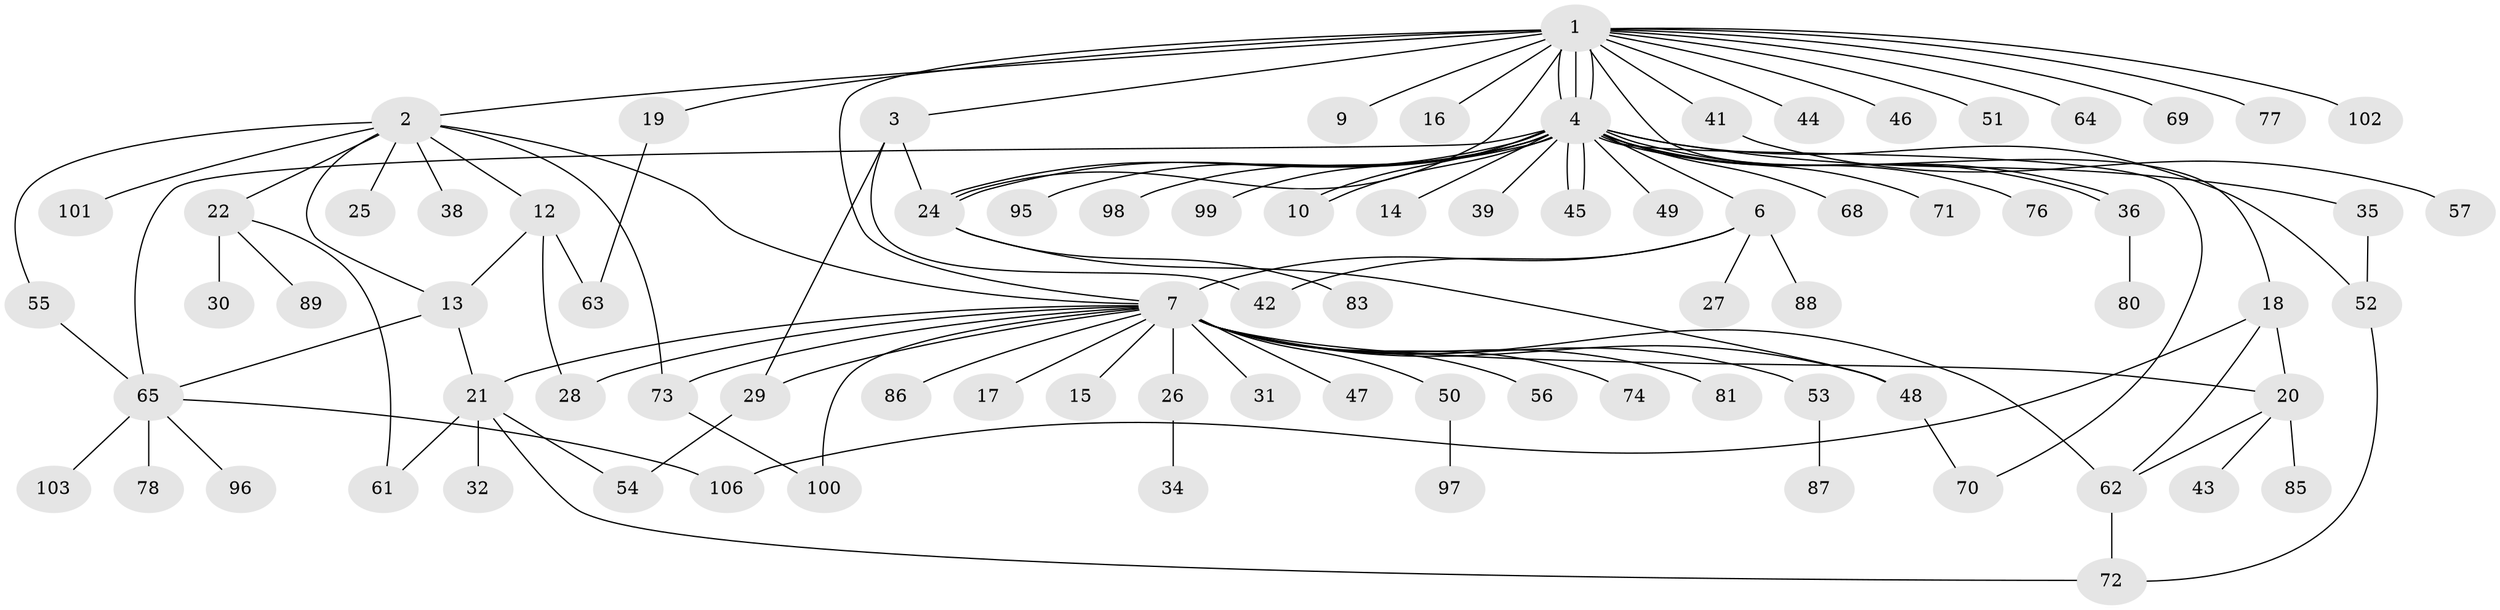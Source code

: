 // original degree distribution, {19: 0.009259259259259259, 7: 0.018518518518518517, 4: 0.08333333333333333, 28: 0.009259259259259259, 5: 0.046296296296296294, 3: 0.08333333333333333, 20: 0.009259259259259259, 2: 0.19444444444444445, 1: 0.5277777777777778, 6: 0.018518518518518517}
// Generated by graph-tools (version 1.1) at 2025/11/02/27/25 16:11:12]
// undirected, 83 vertices, 113 edges
graph export_dot {
graph [start="1"]
  node [color=gray90,style=filled];
  1 [super="+8"];
  2 [super="+5"];
  3;
  4 [super="+66"];
  6 [super="+11"];
  7 [super="+23"];
  9;
  10;
  12 [super="+37"];
  13 [super="+104"];
  14;
  15;
  16;
  17;
  18 [super="+59"];
  19;
  20 [super="+40"];
  21 [super="+105"];
  22 [super="+33"];
  24 [super="+58"];
  25;
  26;
  27;
  28;
  29 [super="+84"];
  30;
  31;
  32;
  34;
  35 [super="+75"];
  36;
  38;
  39;
  41;
  42 [super="+108"];
  43;
  44;
  45 [super="+92"];
  46;
  47;
  48 [super="+91"];
  49;
  50 [super="+60"];
  51;
  52 [super="+107"];
  53;
  54;
  55;
  56;
  57;
  61;
  62 [super="+79"];
  63 [super="+67"];
  64;
  65 [super="+93"];
  68;
  69;
  70 [super="+94"];
  71;
  72;
  73 [super="+90"];
  74 [super="+82"];
  76;
  77;
  78;
  80;
  81;
  83;
  85;
  86;
  87;
  88;
  89;
  95;
  96;
  97;
  98;
  99;
  100;
  101;
  102;
  103;
  106;
  1 -- 2;
  1 -- 3;
  1 -- 4;
  1 -- 4;
  1 -- 4;
  1 -- 7;
  1 -- 9;
  1 -- 16;
  1 -- 18;
  1 -- 24;
  1 -- 41;
  1 -- 44;
  1 -- 46;
  1 -- 51;
  1 -- 64;
  1 -- 69;
  1 -- 77;
  1 -- 102;
  1 -- 19;
  2 -- 12;
  2 -- 22;
  2 -- 25;
  2 -- 38;
  2 -- 73;
  2 -- 7;
  2 -- 101;
  2 -- 55;
  2 -- 13;
  3 -- 24;
  3 -- 29;
  3 -- 42;
  4 -- 6 [weight=2];
  4 -- 10;
  4 -- 10;
  4 -- 14;
  4 -- 24;
  4 -- 24;
  4 -- 35;
  4 -- 36;
  4 -- 36;
  4 -- 39;
  4 -- 45;
  4 -- 45;
  4 -- 49;
  4 -- 52;
  4 -- 65 [weight=2];
  4 -- 68;
  4 -- 70;
  4 -- 71;
  4 -- 76;
  4 -- 95;
  4 -- 98;
  4 -- 99;
  6 -- 27;
  6 -- 7;
  6 -- 88;
  6 -- 42;
  7 -- 15;
  7 -- 17;
  7 -- 20;
  7 -- 28;
  7 -- 29;
  7 -- 31;
  7 -- 48;
  7 -- 50;
  7 -- 53;
  7 -- 56;
  7 -- 73;
  7 -- 74;
  7 -- 81;
  7 -- 86;
  7 -- 26;
  7 -- 100;
  7 -- 47;
  7 -- 62;
  7 -- 21;
  12 -- 28;
  12 -- 63;
  12 -- 13;
  13 -- 21;
  13 -- 65;
  18 -- 20;
  18 -- 62;
  18 -- 106;
  19 -- 63;
  20 -- 43;
  20 -- 85;
  20 -- 62;
  21 -- 32;
  21 -- 54;
  21 -- 72;
  21 -- 61;
  22 -- 30;
  22 -- 61;
  22 -- 89;
  24 -- 83;
  24 -- 48;
  26 -- 34;
  29 -- 54;
  35 -- 52;
  36 -- 80;
  41 -- 57;
  48 -- 70;
  50 -- 97;
  52 -- 72;
  53 -- 87;
  55 -- 65;
  62 -- 72;
  65 -- 78;
  65 -- 103;
  65 -- 106;
  65 -- 96;
  73 -- 100;
}
